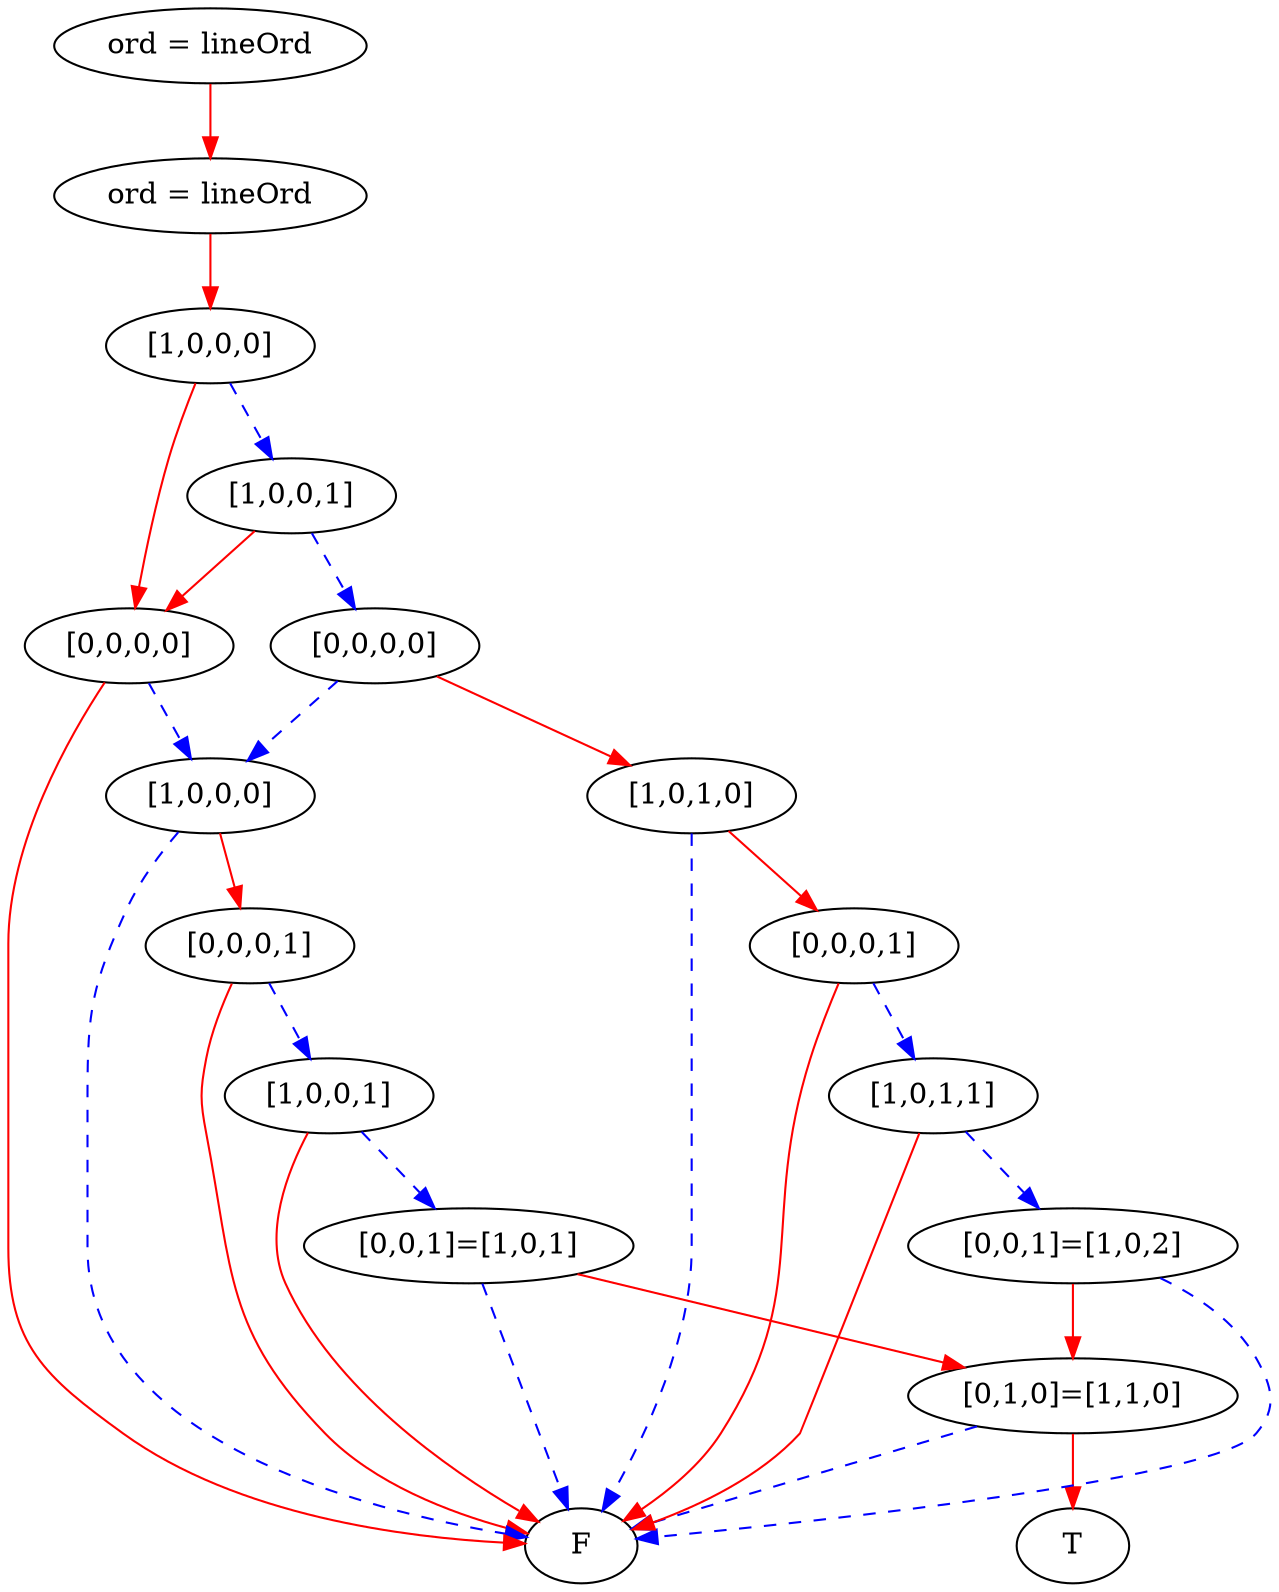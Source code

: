 digraph {
    1 [label=F];
    2 [label=T];
    3 [label="[0,1,0]=[1,1,0]"];
    4 [label="[0,0,1]=[1,0,1]"];
    5 [label="[1,0,0,1]"];
    6 [label="[0,0,0,1]"];
    7 [label="[1,0,0,0]"];
    8 [label="[0,0,0,0]"];
    9 [label="[0,0,1]=[1,0,2]"];
    10 [label="[1,0,1,1]"];
    11 [label="[0,0,0,1]"];
    12 [label="[1,0,1,0]"];
    13 [label="[0,0,0,0]"];
    14 [label="[1,0,0,1]"];
    15 [label="[1,0,0,0]"];
    16 [label="ord = lineOrd"];
    17 [label="ord = lineOrd"];
    3 -> 1 [style=dashed
           ,color=blue];
    3 -> 2 [color=red];
    4 -> 3 [color=red];
    4 -> 1 [style=dashed
           ,color=blue];
    5 -> 4 [style=dashed
           ,color=blue];
    5 -> 1 [color=red];
    6 -> 5 [style=dashed
           ,color=blue];
    6 -> 1 [color=red];
    7 -> 6 [color=red];
    7 -> 1 [style=dashed
           ,color=blue];
    8 -> 7 [style=dashed
           ,color=blue];
    8 -> 1 [color=red];
    9 -> 3 [color=red];
    9 -> 1 [style=dashed
           ,color=blue];
    10 -> 9 [style=dashed
            ,color=blue];
    10 -> 1 [color=red];
    11 -> 10 [style=dashed
             ,color=blue];
    11 -> 1 [color=red];
    12 -> 11 [color=red];
    12 -> 1 [style=dashed
            ,color=blue];
    13 -> 7 [style=dashed
            ,color=blue];
    13 -> 12 [color=red];
    14 -> 8 [color=red];
    14 -> 13 [style=dashed
             ,color=blue];
    15 -> 8 [color=red];
    15 -> 14 [style=dashed
             ,color=blue];
    16 -> 15 [color=red];
    17 -> 16 [color=red];
}